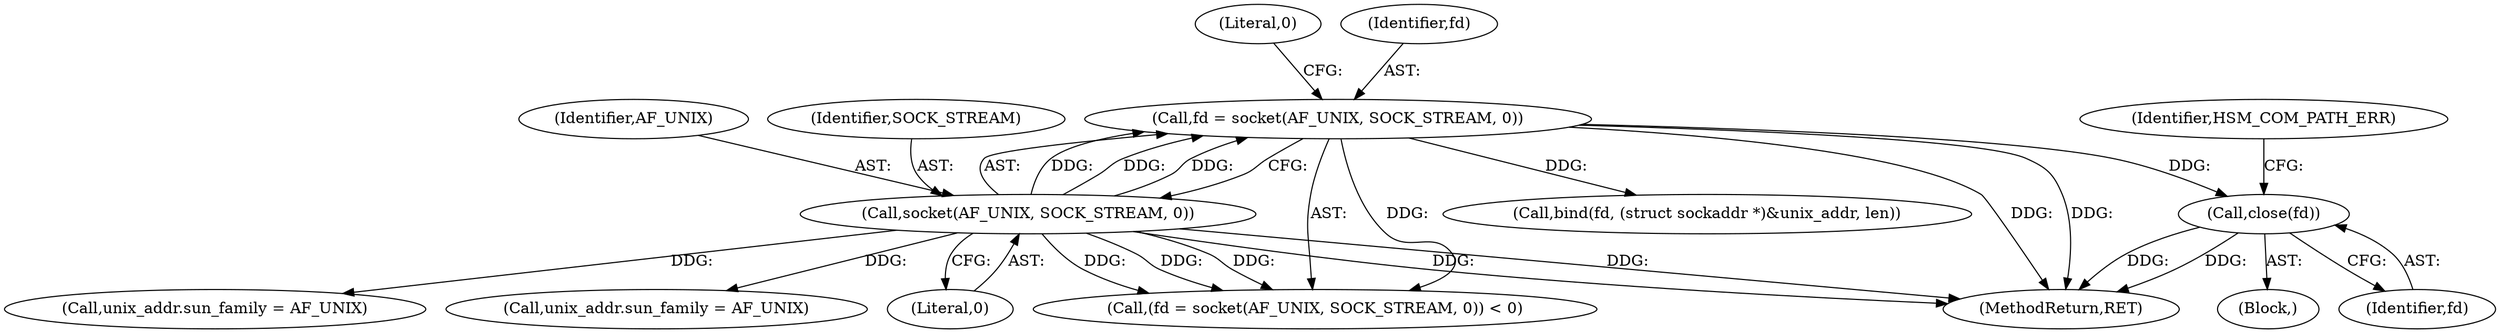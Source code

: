 digraph "0_opa-ff_c5759e7b76f5bf844be6c6641cc1b356bbc83869_0@API" {
"1000140" [label="(Call,close(fd))"];
"1000108" [label="(Call,fd = socket(AF_UNIX, SOCK_STREAM, 0))"];
"1000110" [label="(Call,socket(AF_UNIX, SOCK_STREAM, 0))"];
"1000111" [label="(Identifier,AF_UNIX)"];
"1000114" [label="(Literal,0)"];
"1000167" [label="(Call,bind(fd, (struct sockaddr *)&unix_addr, len))"];
"1000112" [label="(Identifier,SOCK_STREAM)"];
"1000108" [label="(Call,fd = socket(AF_UNIX, SOCK_STREAM, 0))"];
"1000113" [label="(Literal,0)"];
"1000139" [label="(Block,)"];
"1000107" [label="(Call,(fd = socket(AF_UNIX, SOCK_STREAM, 0)) < 0)"];
"1000124" [label="(Call,unix_addr.sun_family = AF_UNIX)"];
"1000207" [label="(Call,unix_addr.sun_family = AF_UNIX)"];
"1000141" [label="(Identifier,fd)"];
"1000285" [label="(MethodReturn,RET)"];
"1000140" [label="(Call,close(fd))"];
"1000109" [label="(Identifier,fd)"];
"1000143" [label="(Identifier,HSM_COM_PATH_ERR)"];
"1000110" [label="(Call,socket(AF_UNIX, SOCK_STREAM, 0))"];
"1000140" -> "1000139"  [label="AST: "];
"1000140" -> "1000141"  [label="CFG: "];
"1000141" -> "1000140"  [label="AST: "];
"1000143" -> "1000140"  [label="CFG: "];
"1000140" -> "1000285"  [label="DDG: "];
"1000140" -> "1000285"  [label="DDG: "];
"1000108" -> "1000140"  [label="DDG: "];
"1000108" -> "1000107"  [label="AST: "];
"1000108" -> "1000110"  [label="CFG: "];
"1000109" -> "1000108"  [label="AST: "];
"1000110" -> "1000108"  [label="AST: "];
"1000114" -> "1000108"  [label="CFG: "];
"1000108" -> "1000285"  [label="DDG: "];
"1000108" -> "1000285"  [label="DDG: "];
"1000108" -> "1000107"  [label="DDG: "];
"1000110" -> "1000108"  [label="DDG: "];
"1000110" -> "1000108"  [label="DDG: "];
"1000110" -> "1000108"  [label="DDG: "];
"1000108" -> "1000167"  [label="DDG: "];
"1000110" -> "1000113"  [label="CFG: "];
"1000111" -> "1000110"  [label="AST: "];
"1000112" -> "1000110"  [label="AST: "];
"1000113" -> "1000110"  [label="AST: "];
"1000110" -> "1000285"  [label="DDG: "];
"1000110" -> "1000285"  [label="DDG: "];
"1000110" -> "1000107"  [label="DDG: "];
"1000110" -> "1000107"  [label="DDG: "];
"1000110" -> "1000107"  [label="DDG: "];
"1000110" -> "1000124"  [label="DDG: "];
"1000110" -> "1000207"  [label="DDG: "];
}
